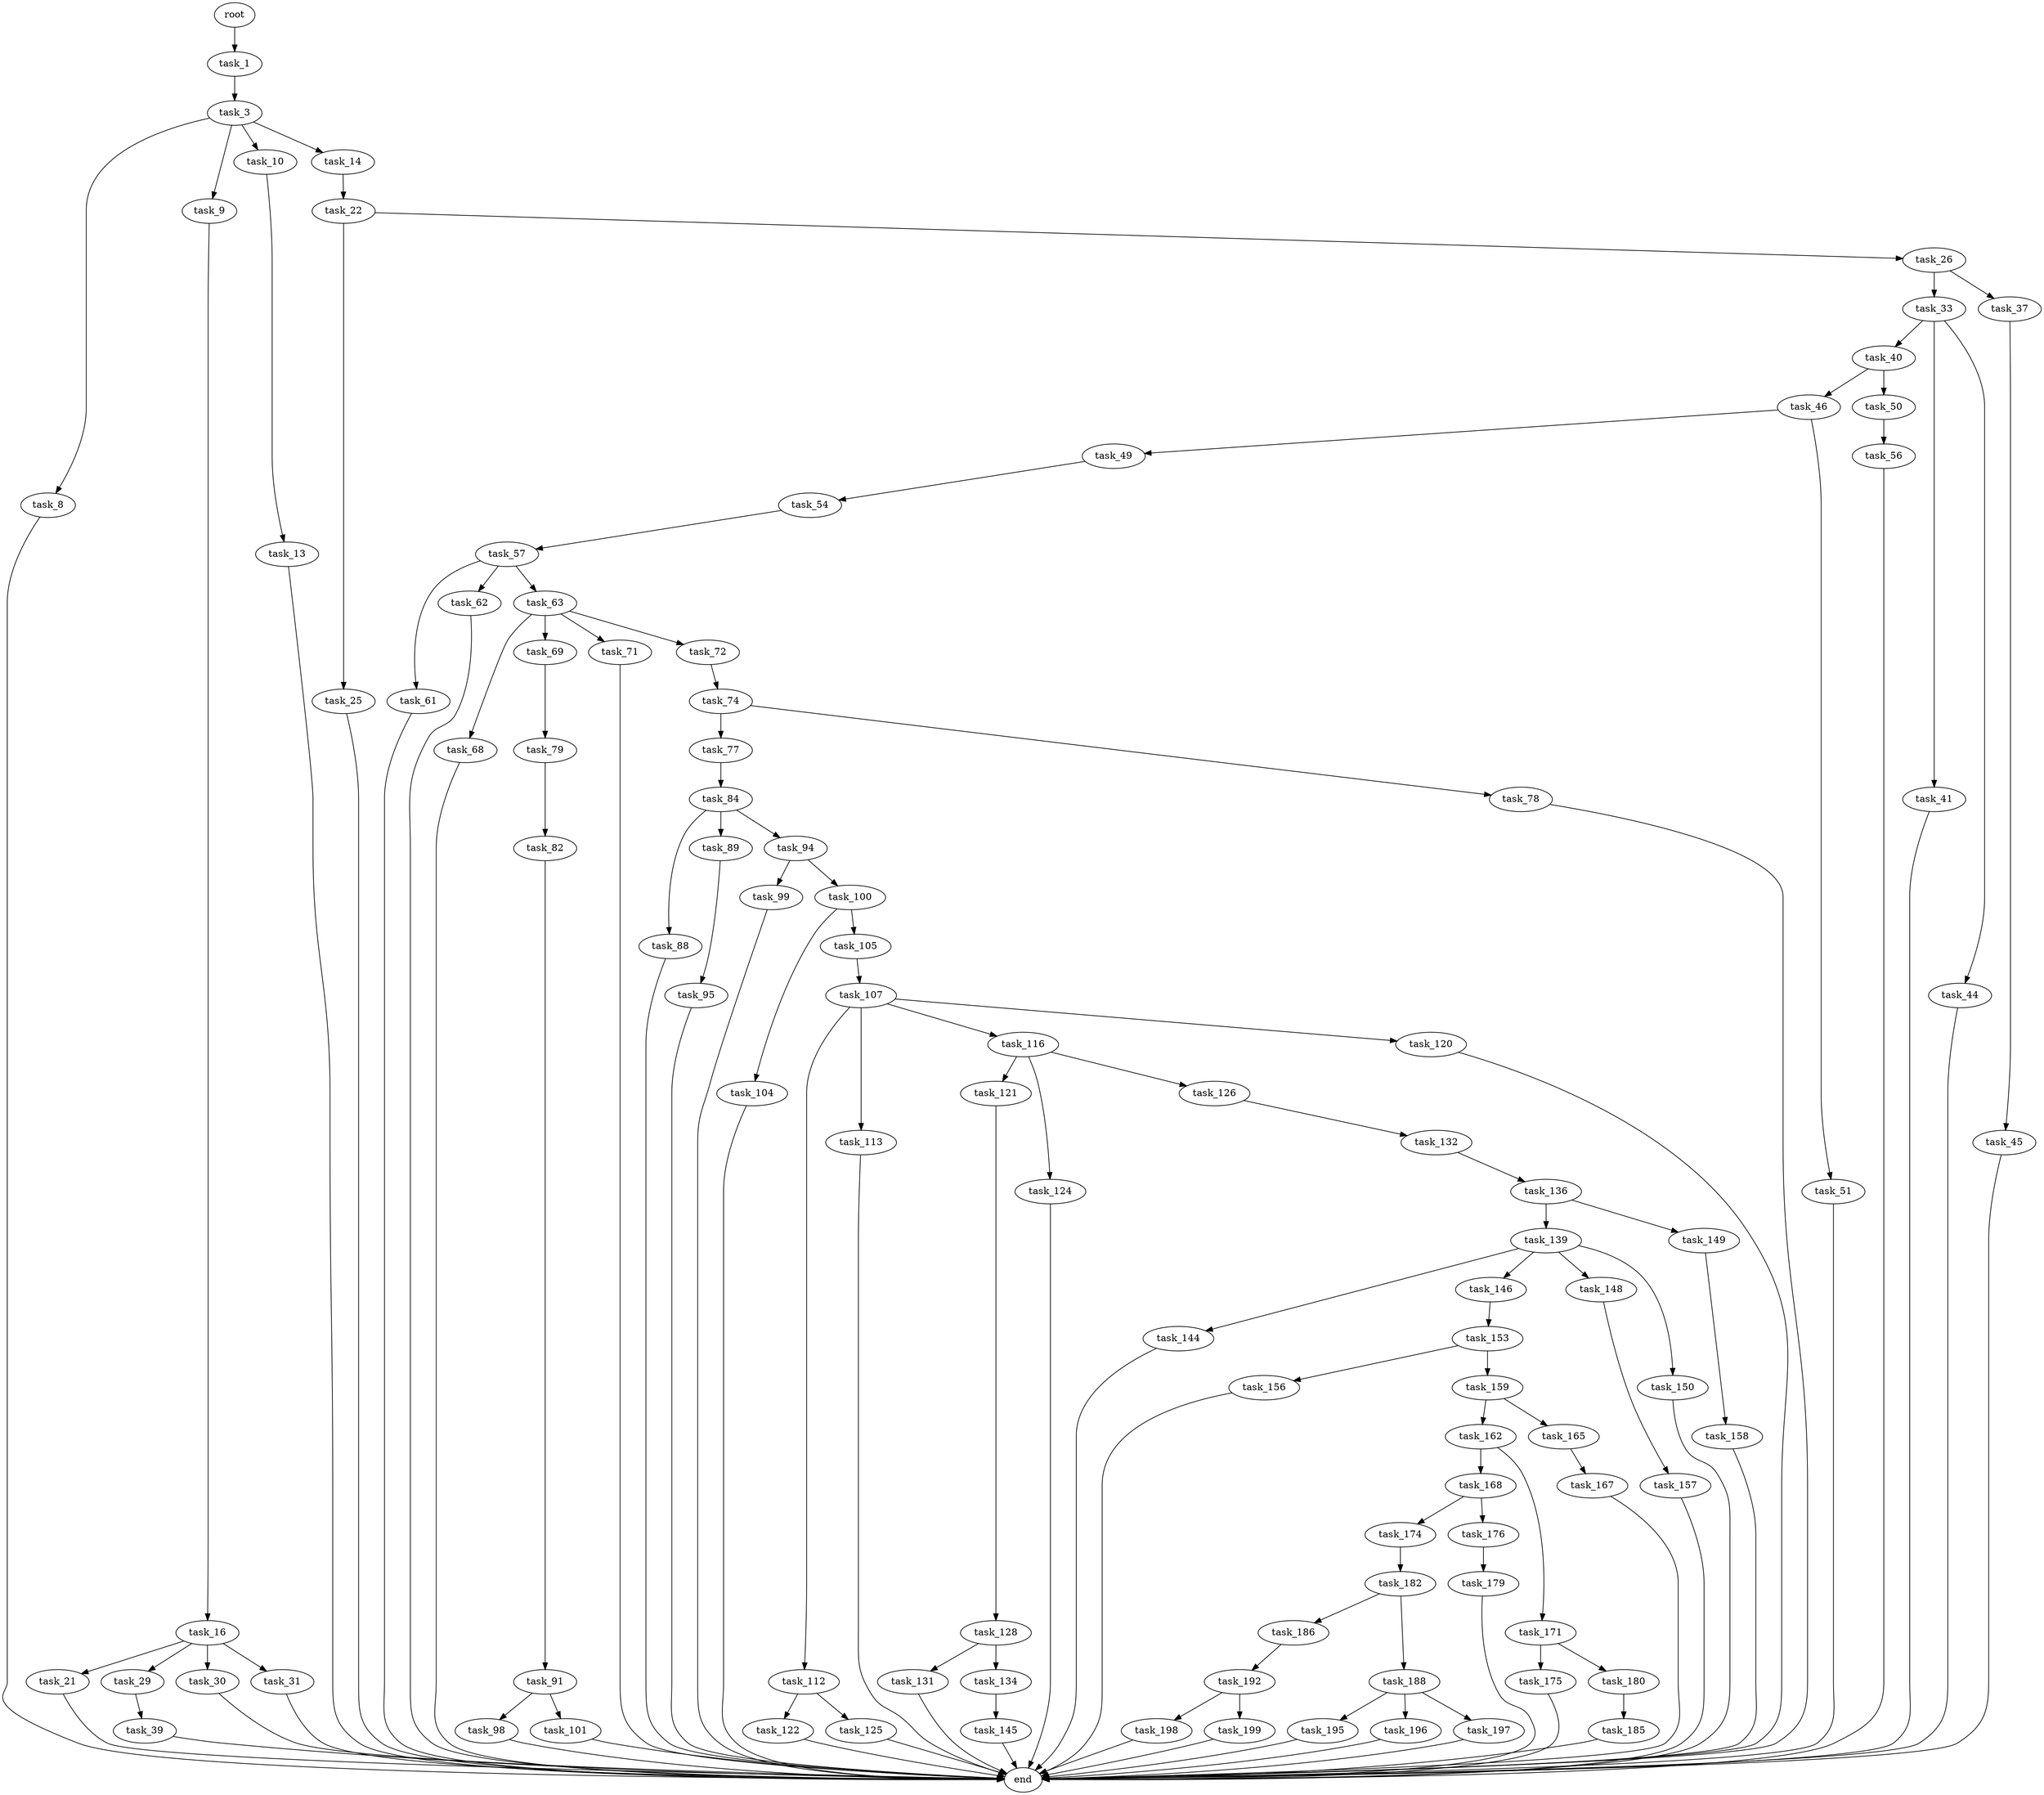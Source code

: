 digraph G {
  root [size="0.000000"];
  task_1 [size="310422960943.000000"];
  task_3 [size="134217728000.000000"];
  task_8 [size="68719476736.000000"];
  task_9 [size="393364960484.000000"];
  task_10 [size="231928233984.000000"];
  task_14 [size="32641841320.000000"];
  end [size="0.000000"];
  task_16 [size="782757789696.000000"];
  task_13 [size="72460209285.000000"];
  task_22 [size="404454440.000000"];
  task_21 [size="231928233984.000000"];
  task_29 [size="300485909464.000000"];
  task_30 [size="2645962541.000000"];
  task_31 [size="20229372251.000000"];
  task_25 [size="782757789696.000000"];
  task_26 [size="1335079243.000000"];
  task_33 [size="757582058404.000000"];
  task_37 [size="1354881488722.000000"];
  task_39 [size="8589934592.000000"];
  task_40 [size="4220697657.000000"];
  task_41 [size="28991029248.000000"];
  task_44 [size="1073741824000.000000"];
  task_45 [size="1612563054.000000"];
  task_46 [size="24052965812.000000"];
  task_50 [size="45116198094.000000"];
  task_49 [size="68719476736.000000"];
  task_51 [size="1468501804.000000"];
  task_54 [size="45491081088.000000"];
  task_56 [size="8589934592.000000"];
  task_57 [size="198967411548.000000"];
  task_61 [size="34348244056.000000"];
  task_62 [size="134217728000.000000"];
  task_63 [size="8589934592.000000"];
  task_68 [size="134217728000.000000"];
  task_69 [size="385897697799.000000"];
  task_71 [size="1944004746.000000"];
  task_72 [size="2159745720.000000"];
  task_79 [size="1796115869.000000"];
  task_74 [size="68719476736.000000"];
  task_77 [size="1138490158.000000"];
  task_78 [size="782757789696.000000"];
  task_84 [size="443426090386.000000"];
  task_82 [size="549755813888.000000"];
  task_91 [size="1277660581404.000000"];
  task_88 [size="28991029248.000000"];
  task_89 [size="29312511638.000000"];
  task_94 [size="33206313360.000000"];
  task_95 [size="7600399957.000000"];
  task_98 [size="653879698.000000"];
  task_101 [size="8589934592.000000"];
  task_99 [size="1813317020.000000"];
  task_100 [size="27058064300.000000"];
  task_104 [size="28991029248.000000"];
  task_105 [size="228416024459.000000"];
  task_107 [size="195478986804.000000"];
  task_112 [size="22600588091.000000"];
  task_113 [size="13705934814.000000"];
  task_116 [size="23987481116.000000"];
  task_120 [size="95958351744.000000"];
  task_122 [size="8589934592.000000"];
  task_125 [size="367708669050.000000"];
  task_121 [size="368293445632.000000"];
  task_124 [size="234397340762.000000"];
  task_126 [size="8085274222.000000"];
  task_128 [size="1641517064.000000"];
  task_132 [size="683456113.000000"];
  task_131 [size="8589934592.000000"];
  task_134 [size="347229665783.000000"];
  task_136 [size="518396819915.000000"];
  task_145 [size="743236155948.000000"];
  task_139 [size="549755813888.000000"];
  task_149 [size="17025541906.000000"];
  task_144 [size="74222811935.000000"];
  task_146 [size="388716511314.000000"];
  task_148 [size="231928233984.000000"];
  task_150 [size="112888701432.000000"];
  task_153 [size="17643703427.000000"];
  task_157 [size="368293445632.000000"];
  task_158 [size="68719476736.000000"];
  task_156 [size="68719476736.000000"];
  task_159 [size="6105137103.000000"];
  task_162 [size="19909259525.000000"];
  task_165 [size="445109929732.000000"];
  task_168 [size="3292741611.000000"];
  task_171 [size="1000479450.000000"];
  task_167 [size="297836979973.000000"];
  task_174 [size="68719476736.000000"];
  task_176 [size="8589934592.000000"];
  task_175 [size="104832619714.000000"];
  task_180 [size="368293445632.000000"];
  task_182 [size="685367034922.000000"];
  task_179 [size="179107076161.000000"];
  task_185 [size="12914349203.000000"];
  task_186 [size="38807676817.000000"];
  task_188 [size="17449972126.000000"];
  task_192 [size="28991029248.000000"];
  task_195 [size="782757789696.000000"];
  task_196 [size="884385381984.000000"];
  task_197 [size="2607579616.000000"];
  task_198 [size="12631459619.000000"];
  task_199 [size="374978631092.000000"];

  root -> task_1 [size="1.000000"];
  task_1 -> task_3 [size="209715200.000000"];
  task_3 -> task_8 [size="209715200.000000"];
  task_3 -> task_9 [size="209715200.000000"];
  task_3 -> task_10 [size="209715200.000000"];
  task_3 -> task_14 [size="209715200.000000"];
  task_8 -> end [size="1.000000"];
  task_9 -> task_16 [size="411041792.000000"];
  task_10 -> task_13 [size="301989888.000000"];
  task_14 -> task_22 [size="536870912.000000"];
  task_16 -> task_21 [size="679477248.000000"];
  task_16 -> task_29 [size="679477248.000000"];
  task_16 -> task_30 [size="679477248.000000"];
  task_16 -> task_31 [size="679477248.000000"];
  task_13 -> end [size="1.000000"];
  task_22 -> task_25 [size="33554432.000000"];
  task_22 -> task_26 [size="33554432.000000"];
  task_21 -> end [size="1.000000"];
  task_29 -> task_39 [size="536870912.000000"];
  task_30 -> end [size="1.000000"];
  task_31 -> end [size="1.000000"];
  task_25 -> end [size="1.000000"];
  task_26 -> task_33 [size="75497472.000000"];
  task_26 -> task_37 [size="75497472.000000"];
  task_33 -> task_40 [size="838860800.000000"];
  task_33 -> task_41 [size="838860800.000000"];
  task_33 -> task_44 [size="838860800.000000"];
  task_37 -> task_45 [size="838860800.000000"];
  task_39 -> end [size="1.000000"];
  task_40 -> task_46 [size="134217728.000000"];
  task_40 -> task_50 [size="134217728.000000"];
  task_41 -> end [size="1.000000"];
  task_44 -> end [size="1.000000"];
  task_45 -> end [size="1.000000"];
  task_46 -> task_49 [size="411041792.000000"];
  task_46 -> task_51 [size="411041792.000000"];
  task_50 -> task_56 [size="33554432.000000"];
  task_49 -> task_54 [size="134217728.000000"];
  task_51 -> end [size="1.000000"];
  task_54 -> task_57 [size="838860800.000000"];
  task_56 -> end [size="1.000000"];
  task_57 -> task_61 [size="134217728.000000"];
  task_57 -> task_62 [size="134217728.000000"];
  task_57 -> task_63 [size="134217728.000000"];
  task_61 -> end [size="1.000000"];
  task_62 -> end [size="1.000000"];
  task_63 -> task_68 [size="33554432.000000"];
  task_63 -> task_69 [size="33554432.000000"];
  task_63 -> task_71 [size="33554432.000000"];
  task_63 -> task_72 [size="33554432.000000"];
  task_68 -> end [size="1.000000"];
  task_69 -> task_79 [size="679477248.000000"];
  task_71 -> end [size="1.000000"];
  task_72 -> task_74 [size="75497472.000000"];
  task_79 -> task_82 [size="33554432.000000"];
  task_74 -> task_77 [size="134217728.000000"];
  task_74 -> task_78 [size="134217728.000000"];
  task_77 -> task_84 [size="75497472.000000"];
  task_78 -> end [size="1.000000"];
  task_84 -> task_88 [size="301989888.000000"];
  task_84 -> task_89 [size="301989888.000000"];
  task_84 -> task_94 [size="301989888.000000"];
  task_82 -> task_91 [size="536870912.000000"];
  task_91 -> task_98 [size="838860800.000000"];
  task_91 -> task_101 [size="838860800.000000"];
  task_88 -> end [size="1.000000"];
  task_89 -> task_95 [size="33554432.000000"];
  task_94 -> task_99 [size="134217728.000000"];
  task_94 -> task_100 [size="134217728.000000"];
  task_95 -> end [size="1.000000"];
  task_98 -> end [size="1.000000"];
  task_101 -> end [size="1.000000"];
  task_99 -> end [size="1.000000"];
  task_100 -> task_104 [size="838860800.000000"];
  task_100 -> task_105 [size="838860800.000000"];
  task_104 -> end [size="1.000000"];
  task_105 -> task_107 [size="209715200.000000"];
  task_107 -> task_112 [size="134217728.000000"];
  task_107 -> task_113 [size="134217728.000000"];
  task_107 -> task_116 [size="134217728.000000"];
  task_107 -> task_120 [size="134217728.000000"];
  task_112 -> task_122 [size="838860800.000000"];
  task_112 -> task_125 [size="838860800.000000"];
  task_113 -> end [size="1.000000"];
  task_116 -> task_121 [size="536870912.000000"];
  task_116 -> task_124 [size="536870912.000000"];
  task_116 -> task_126 [size="536870912.000000"];
  task_120 -> end [size="1.000000"];
  task_122 -> end [size="1.000000"];
  task_125 -> end [size="1.000000"];
  task_121 -> task_128 [size="411041792.000000"];
  task_124 -> end [size="1.000000"];
  task_126 -> task_132 [size="134217728.000000"];
  task_128 -> task_131 [size="33554432.000000"];
  task_128 -> task_134 [size="33554432.000000"];
  task_132 -> task_136 [size="75497472.000000"];
  task_131 -> end [size="1.000000"];
  task_134 -> task_145 [size="411041792.000000"];
  task_136 -> task_139 [size="838860800.000000"];
  task_136 -> task_149 [size="838860800.000000"];
  task_145 -> end [size="1.000000"];
  task_139 -> task_144 [size="536870912.000000"];
  task_139 -> task_146 [size="536870912.000000"];
  task_139 -> task_148 [size="536870912.000000"];
  task_139 -> task_150 [size="536870912.000000"];
  task_149 -> task_158 [size="411041792.000000"];
  task_144 -> end [size="1.000000"];
  task_146 -> task_153 [size="411041792.000000"];
  task_148 -> task_157 [size="301989888.000000"];
  task_150 -> end [size="1.000000"];
  task_153 -> task_156 [size="679477248.000000"];
  task_153 -> task_159 [size="679477248.000000"];
  task_157 -> end [size="1.000000"];
  task_158 -> end [size="1.000000"];
  task_156 -> end [size="1.000000"];
  task_159 -> task_162 [size="679477248.000000"];
  task_159 -> task_165 [size="679477248.000000"];
  task_162 -> task_168 [size="838860800.000000"];
  task_162 -> task_171 [size="838860800.000000"];
  task_165 -> task_167 [size="536870912.000000"];
  task_168 -> task_174 [size="75497472.000000"];
  task_168 -> task_176 [size="75497472.000000"];
  task_171 -> task_175 [size="33554432.000000"];
  task_171 -> task_180 [size="33554432.000000"];
  task_167 -> end [size="1.000000"];
  task_174 -> task_182 [size="134217728.000000"];
  task_176 -> task_179 [size="33554432.000000"];
  task_175 -> end [size="1.000000"];
  task_180 -> task_185 [size="411041792.000000"];
  task_182 -> task_186 [size="838860800.000000"];
  task_182 -> task_188 [size="838860800.000000"];
  task_179 -> end [size="1.000000"];
  task_185 -> end [size="1.000000"];
  task_186 -> task_192 [size="33554432.000000"];
  task_188 -> task_195 [size="301989888.000000"];
  task_188 -> task_196 [size="301989888.000000"];
  task_188 -> task_197 [size="301989888.000000"];
  task_192 -> task_198 [size="75497472.000000"];
  task_192 -> task_199 [size="75497472.000000"];
  task_195 -> end [size="1.000000"];
  task_196 -> end [size="1.000000"];
  task_197 -> end [size="1.000000"];
  task_198 -> end [size="1.000000"];
  task_199 -> end [size="1.000000"];
}
